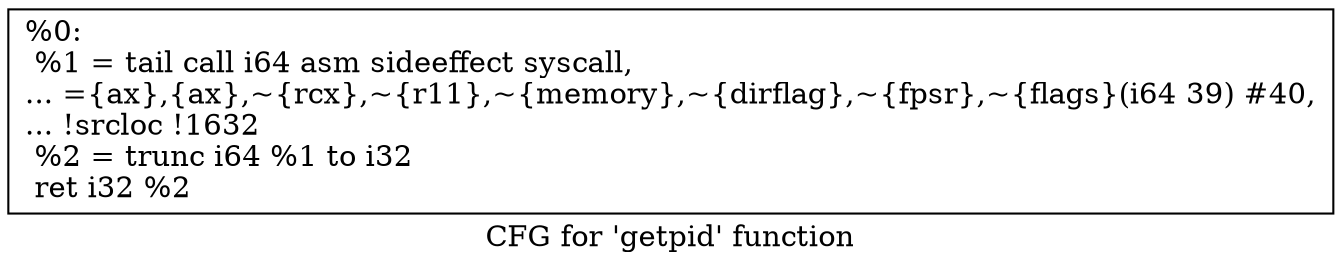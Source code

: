 digraph "CFG for 'getpid' function" {
	label="CFG for 'getpid' function";

	Node0x167e8a0 [shape=record,label="{%0:\l  %1 = tail call i64 asm sideeffect syscall,\l... =\{ax\},\{ax\},~\{rcx\},~\{r11\},~\{memory\},~\{dirflag\},~\{fpsr\},~\{flags\}(i64 39) #40,\l... !srcloc !1632\l  %2 = trunc i64 %1 to i32\l  ret i32 %2\l}"];
}
